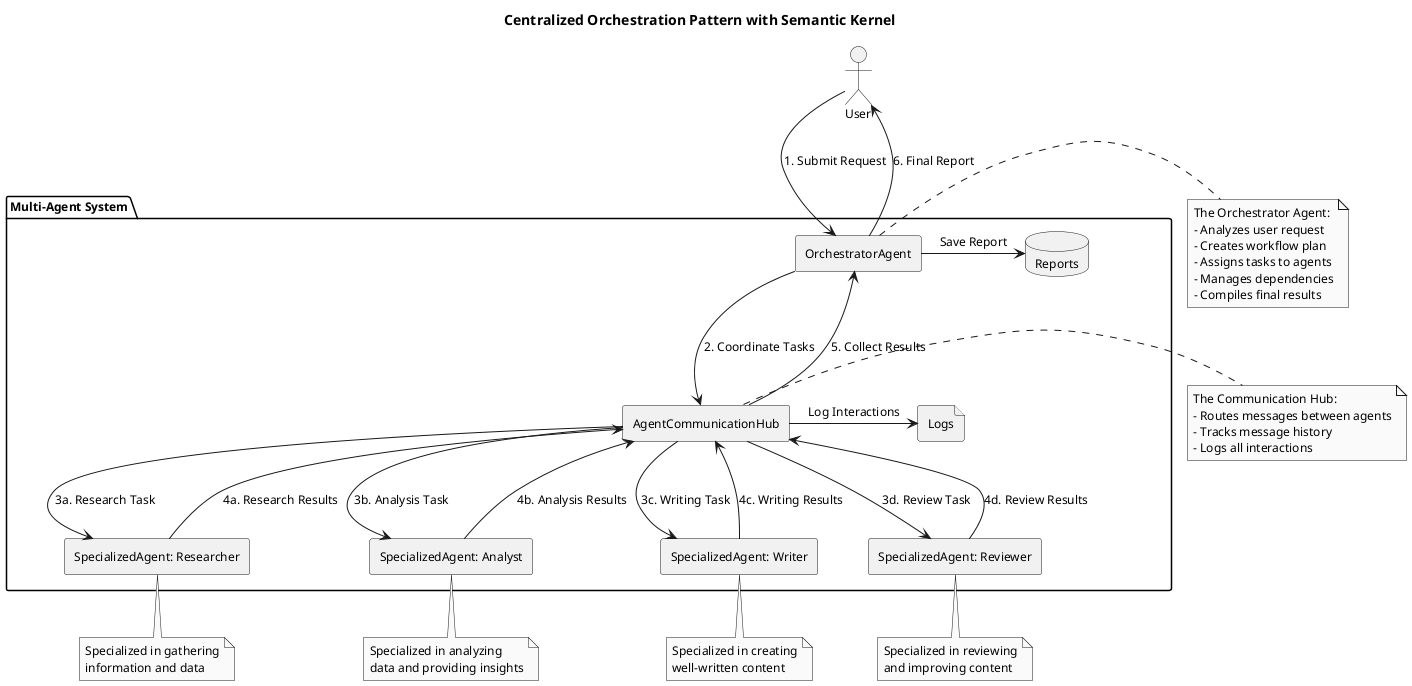 @startuml Centralized Orchestration Pattern

skinparam componentStyle rectangle
skinparam monochrome true
skinparam shadowing false
skinparam defaultFontName Arial
skinparam defaultFontSize 12

title Centralized Orchestration Pattern with Semantic Kernel

actor User

package "Multi-Agent System" {
    component [AgentCommunicationHub] as Hub
    component [OrchestratorAgent] as Orchestrator
    
    component [SpecializedAgent: Researcher] as Researcher
    component [SpecializedAgent: Analyst] as Analyst
    component [SpecializedAgent: Writer] as Writer
    component [SpecializedAgent: Reviewer] as Reviewer
    
    database "Reports" as Reports
    file "Logs" as Logs
}

User -down-> Orchestrator : 1. Submit Request
Orchestrator -down-> Hub : 2. Coordinate Tasks

Hub -down-> Researcher : 3a. Research Task
Hub -down-> Analyst : 3b. Analysis Task
Hub -down-> Writer : 3c. Writing Task
Hub -down-> Reviewer : 3d. Review Task

Researcher -up-> Hub : 4a. Research Results
Analyst -up-> Hub : 4b. Analysis Results
Writer -up-> Hub : 4c. Writing Results
Reviewer -up-> Hub : 4d. Review Results

Hub -up-> Orchestrator : 5. Collect Results
Orchestrator -up-> User : 6. Final Report
Orchestrator -right-> Reports : Save Report
Hub -right-> Logs : Log Interactions

note right of Orchestrator
  The Orchestrator Agent:
  - Analyzes user request
  - Creates workflow plan
  - Assigns tasks to agents
  - Manages dependencies
  - Compiles final results
end note

note right of Hub
  The Communication Hub:
  - Routes messages between agents
  - Tracks message history
  - Logs all interactions
end note

note bottom of Researcher
  Specialized in gathering
  information and data
end note

note bottom of Analyst
  Specialized in analyzing
  data and providing insights
end note

note bottom of Writer
  Specialized in creating
  well-written content
end note

note bottom of Reviewer
  Specialized in reviewing
  and improving content
end note

@enduml
